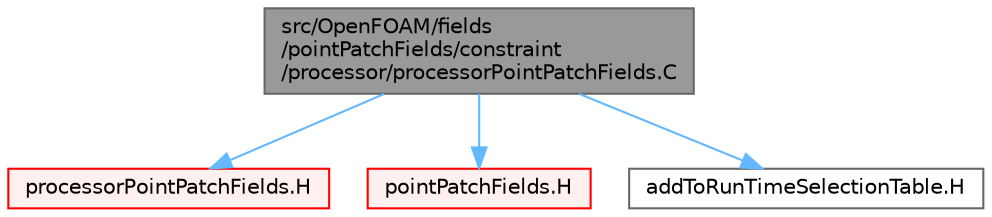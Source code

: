 digraph "src/OpenFOAM/fields/pointPatchFields/constraint/processor/processorPointPatchFields.C"
{
 // LATEX_PDF_SIZE
  bgcolor="transparent";
  edge [fontname=Helvetica,fontsize=10,labelfontname=Helvetica,labelfontsize=10];
  node [fontname=Helvetica,fontsize=10,shape=box,height=0.2,width=0.4];
  Node1 [id="Node000001",label="src/OpenFOAM/fields\l/pointPatchFields/constraint\l/processor/processorPointPatchFields.C",height=0.2,width=0.4,color="gray40", fillcolor="grey60", style="filled", fontcolor="black",tooltip=" "];
  Node1 -> Node2 [id="edge1_Node000001_Node000002",color="steelblue1",style="solid",tooltip=" "];
  Node2 [id="Node000002",label="processorPointPatchFields.H",height=0.2,width=0.4,color="red", fillcolor="#FFF0F0", style="filled",URL="$processorPointPatchFields_8H.html",tooltip=" "];
  Node1 -> Node319 [id="edge2_Node000001_Node000319",color="steelblue1",style="solid",tooltip=" "];
  Node319 [id="Node000319",label="pointPatchFields.H",height=0.2,width=0.4,color="red", fillcolor="#FFF0F0", style="filled",URL="$pointPatchFields_8H.html",tooltip=" "];
  Node1 -> Node321 [id="edge3_Node000001_Node000321",color="steelblue1",style="solid",tooltip=" "];
  Node321 [id="Node000321",label="addToRunTimeSelectionTable.H",height=0.2,width=0.4,color="grey40", fillcolor="white", style="filled",URL="$addToRunTimeSelectionTable_8H.html",tooltip="Macros for easy insertion into run-time selection tables."];
}
